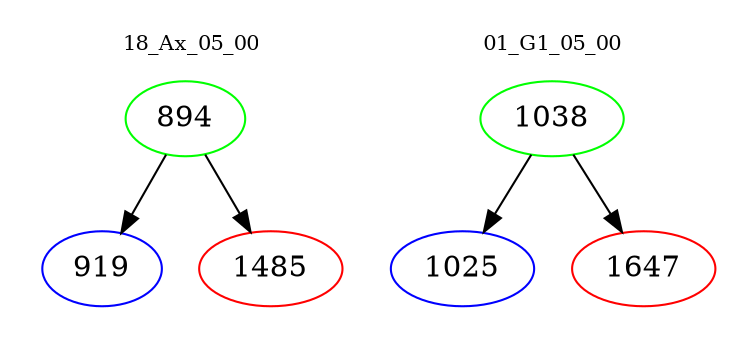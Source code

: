 digraph{
subgraph cluster_0 {
color = white
label = "18_Ax_05_00";
fontsize=10;
T0_894 [label="894", color="green"]
T0_894 -> T0_919 [color="black"]
T0_919 [label="919", color="blue"]
T0_894 -> T0_1485 [color="black"]
T0_1485 [label="1485", color="red"]
}
subgraph cluster_1 {
color = white
label = "01_G1_05_00";
fontsize=10;
T1_1038 [label="1038", color="green"]
T1_1038 -> T1_1025 [color="black"]
T1_1025 [label="1025", color="blue"]
T1_1038 -> T1_1647 [color="black"]
T1_1647 [label="1647", color="red"]
}
}
